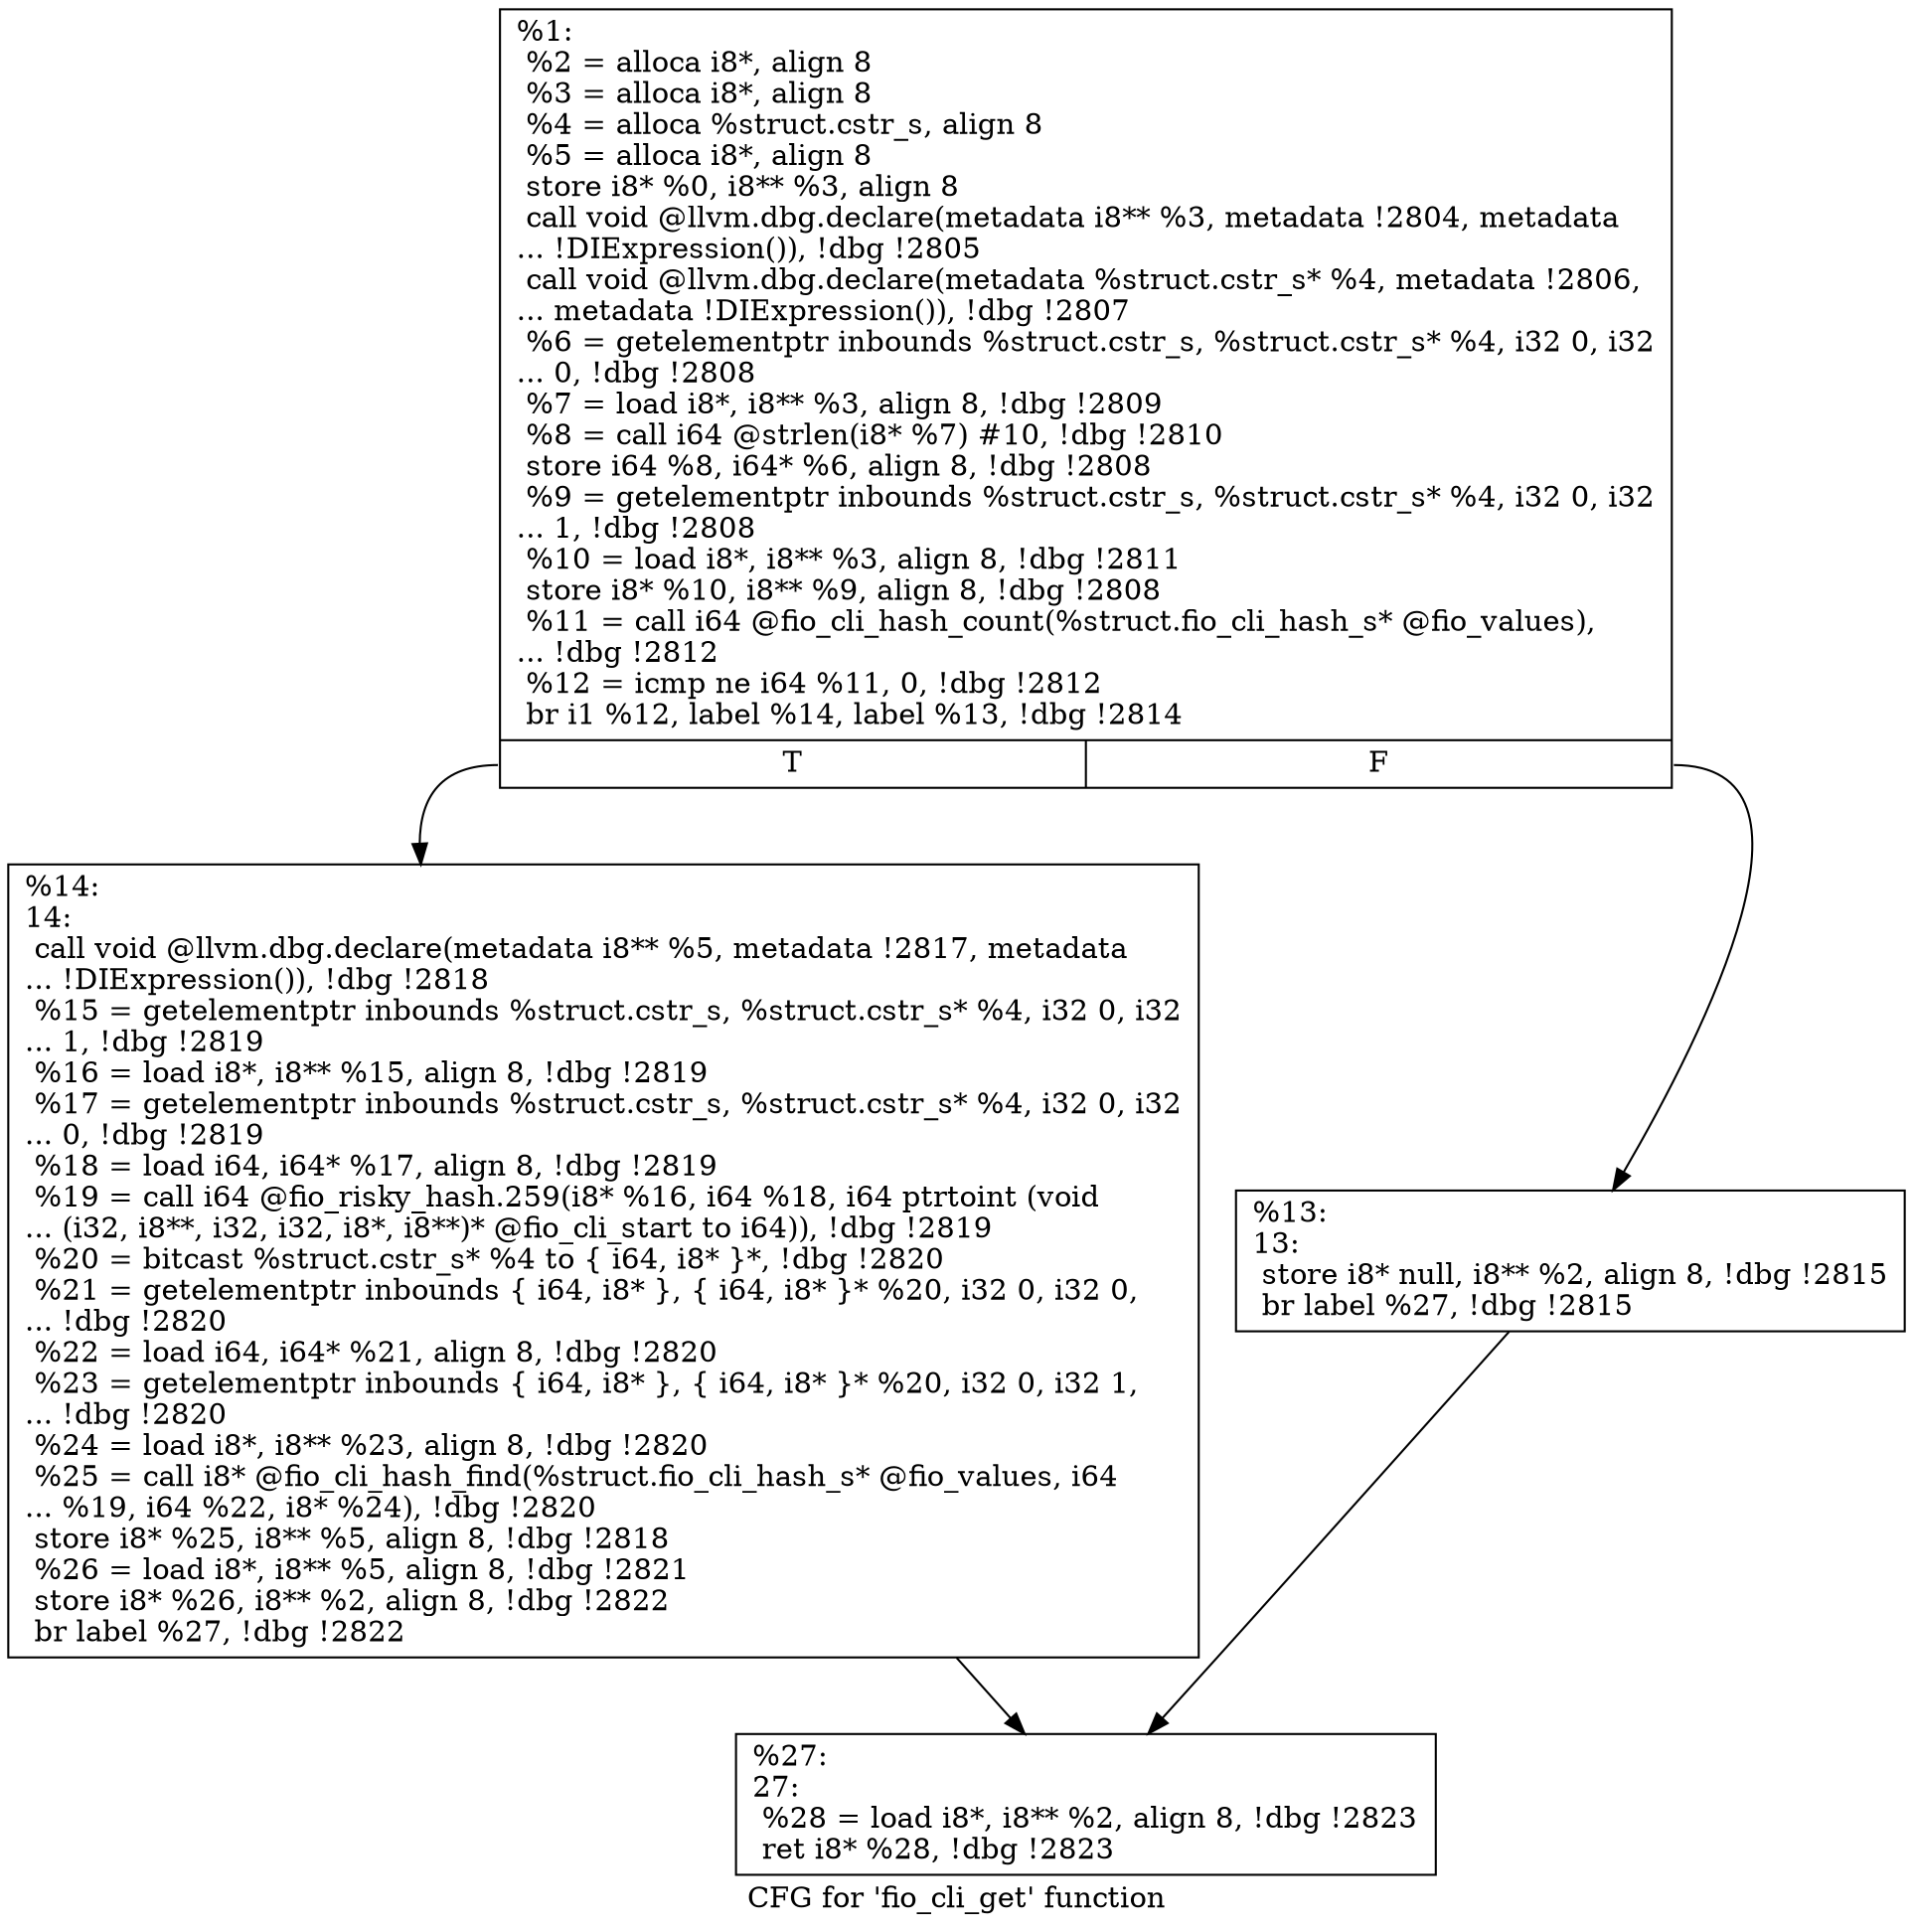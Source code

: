 digraph "CFG for 'fio_cli_get' function" {
	label="CFG for 'fio_cli_get' function";

	Node0x556852167580 [shape=record,label="{%1:\l  %2 = alloca i8*, align 8\l  %3 = alloca i8*, align 8\l  %4 = alloca %struct.cstr_s, align 8\l  %5 = alloca i8*, align 8\l  store i8* %0, i8** %3, align 8\l  call void @llvm.dbg.declare(metadata i8** %3, metadata !2804, metadata\l... !DIExpression()), !dbg !2805\l  call void @llvm.dbg.declare(metadata %struct.cstr_s* %4, metadata !2806,\l... metadata !DIExpression()), !dbg !2807\l  %6 = getelementptr inbounds %struct.cstr_s, %struct.cstr_s* %4, i32 0, i32\l... 0, !dbg !2808\l  %7 = load i8*, i8** %3, align 8, !dbg !2809\l  %8 = call i64 @strlen(i8* %7) #10, !dbg !2810\l  store i64 %8, i64* %6, align 8, !dbg !2808\l  %9 = getelementptr inbounds %struct.cstr_s, %struct.cstr_s* %4, i32 0, i32\l... 1, !dbg !2808\l  %10 = load i8*, i8** %3, align 8, !dbg !2811\l  store i8* %10, i8** %9, align 8, !dbg !2808\l  %11 = call i64 @fio_cli_hash_count(%struct.fio_cli_hash_s* @fio_values),\l... !dbg !2812\l  %12 = icmp ne i64 %11, 0, !dbg !2812\l  br i1 %12, label %14, label %13, !dbg !2814\l|{<s0>T|<s1>F}}"];
	Node0x556852167580:s0 -> Node0x556852169db0;
	Node0x556852167580:s1 -> Node0x556852169d60;
	Node0x556852169d60 [shape=record,label="{%13:\l13:                                               \l  store i8* null, i8** %2, align 8, !dbg !2815\l  br label %27, !dbg !2815\l}"];
	Node0x556852169d60 -> Node0x556852169e00;
	Node0x556852169db0 [shape=record,label="{%14:\l14:                                               \l  call void @llvm.dbg.declare(metadata i8** %5, metadata !2817, metadata\l... !DIExpression()), !dbg !2818\l  %15 = getelementptr inbounds %struct.cstr_s, %struct.cstr_s* %4, i32 0, i32\l... 1, !dbg !2819\l  %16 = load i8*, i8** %15, align 8, !dbg !2819\l  %17 = getelementptr inbounds %struct.cstr_s, %struct.cstr_s* %4, i32 0, i32\l... 0, !dbg !2819\l  %18 = load i64, i64* %17, align 8, !dbg !2819\l  %19 = call i64 @fio_risky_hash.259(i8* %16, i64 %18, i64 ptrtoint (void\l... (i32, i8**, i32, i32, i8*, i8**)* @fio_cli_start to i64)), !dbg !2819\l  %20 = bitcast %struct.cstr_s* %4 to \{ i64, i8* \}*, !dbg !2820\l  %21 = getelementptr inbounds \{ i64, i8* \}, \{ i64, i8* \}* %20, i32 0, i32 0,\l... !dbg !2820\l  %22 = load i64, i64* %21, align 8, !dbg !2820\l  %23 = getelementptr inbounds \{ i64, i8* \}, \{ i64, i8* \}* %20, i32 0, i32 1,\l... !dbg !2820\l  %24 = load i8*, i8** %23, align 8, !dbg !2820\l  %25 = call i8* @fio_cli_hash_find(%struct.fio_cli_hash_s* @fio_values, i64\l... %19, i64 %22, i8* %24), !dbg !2820\l  store i8* %25, i8** %5, align 8, !dbg !2818\l  %26 = load i8*, i8** %5, align 8, !dbg !2821\l  store i8* %26, i8** %2, align 8, !dbg !2822\l  br label %27, !dbg !2822\l}"];
	Node0x556852169db0 -> Node0x556852169e00;
	Node0x556852169e00 [shape=record,label="{%27:\l27:                                               \l  %28 = load i8*, i8** %2, align 8, !dbg !2823\l  ret i8* %28, !dbg !2823\l}"];
}
